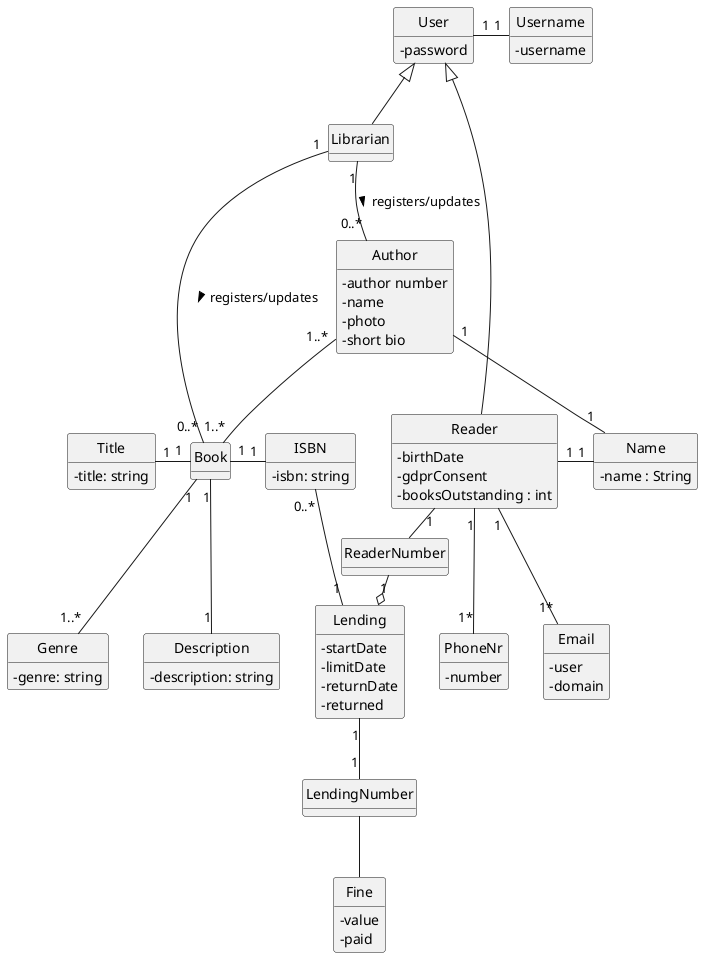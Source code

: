 @startuml
'https://plantuml.com/class-diagram
skinparam classAttributeIconSize 0
hide circle
hide methods

class User{
    - password
}

class Username{
    - username
}

class Librarian extends User{
}

class ISBN{
/'temos que implementar alguma validação?'/
/'https://en.wikipedia.org/wiki/ISBN'/
    - isbn: string
}

class Title{
/'regras?'/
    - title: string
}

class Genre{
/'escolhido de uma lista?'/
    - genre: string
}

class Description{
/'limite de caractéres?'/
    - description: string
}

class Book {
}

class Author {
    - author number
    - name
    - photo
    - short bio
    /'perguntar '/
   }

class Reader extends User{
    - birthDate /'limite inferior/superior? '/
    - gdprConsent /'que implicações tem?'/
    - booksOutstanding : int /'TODO: Perguntar se faz sentido contar no Reader'/
}

class ReaderNumber {
}

class Lending {
    - startDate
    - limitDate
    - returnDate
    - returned
}

class Fine {
    - value
    - paid
}

class LendingNumber


class PhoneNr {
/'como fazer a validação?'/
    - number
}

class Email {
    /'perguntar se o domínio tem que ser validado?'/
    /'há domínios restritos?'/
    - user
    - domain
}

class Name {
    - name : String
}

Librarian "1" -- "0..*" Author : registers/updates >
Librarian "1" -- "0..*" Book : registers/updates >
Book "1..*" -up- "1..*"  Author
Reader "1" -- "1*" PhoneNr  /'mais que um?'/
Reader "1" -- "1*" Email   /'mais que um?'/
ReaderNumber "1" -o Lending
Reader "1" - ReaderNumber
Lending "1" -up- "0..*" ISBN
Book "1" - "1" ISBN
Book "1" -left- "1" Title
Book  "1" -- "1..*"  Genre
Book  "1" -- "1"  Description
Lending "1" -- "1" LendingNumber
LendingNumber -- Fine
Reader "1" - "1" Name
Author "1" -down- "1" Name
User "1" - "1" Username

@enduml

